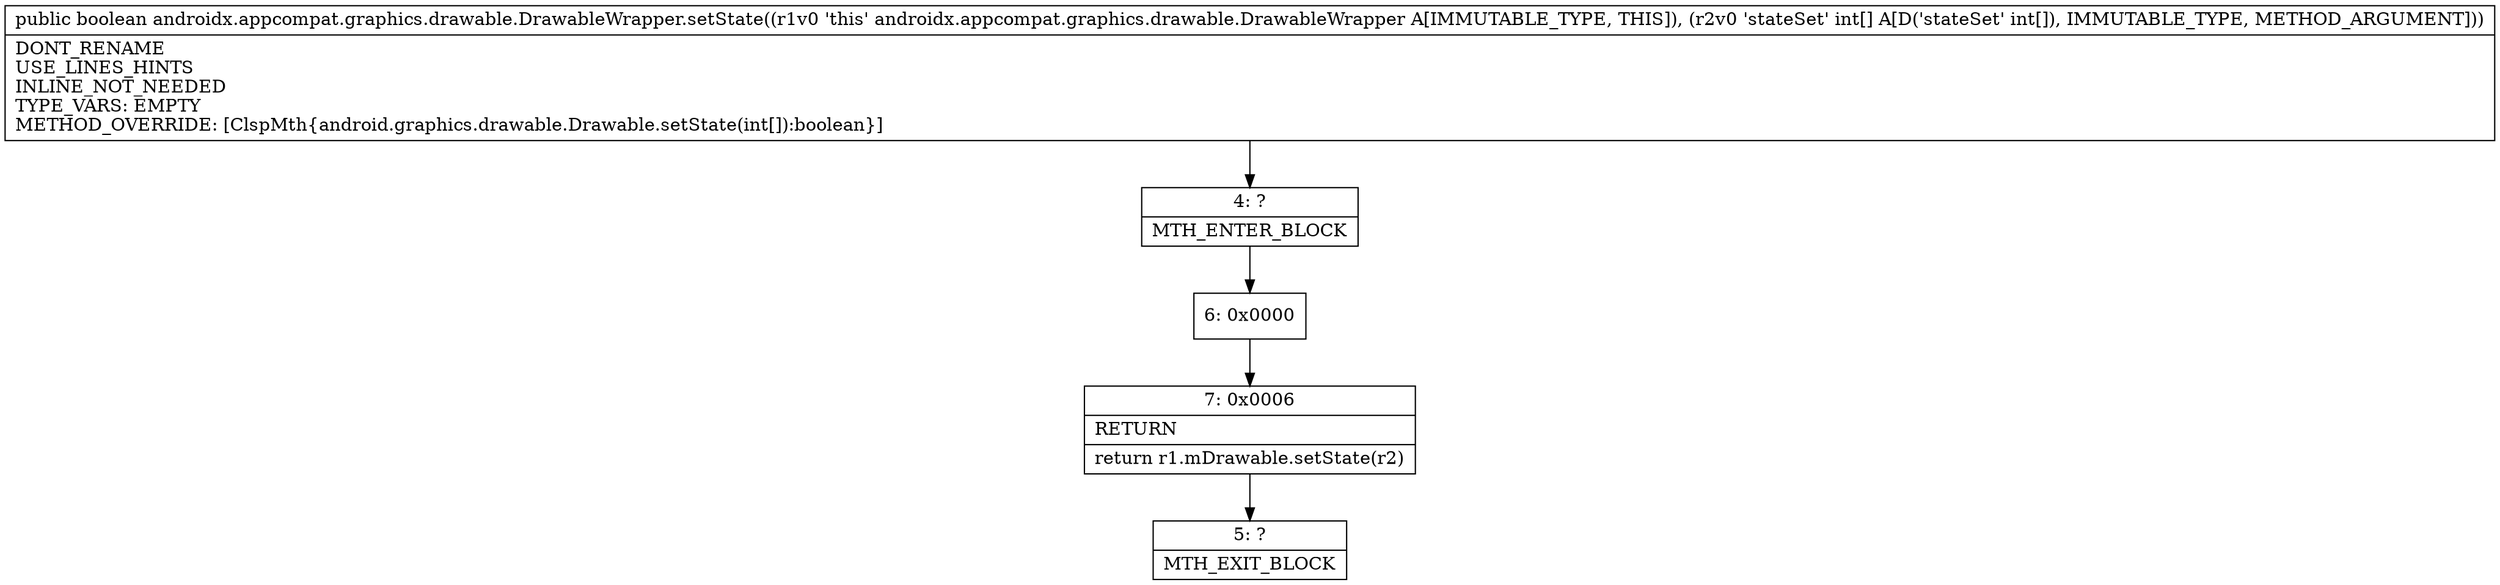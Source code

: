 digraph "CFG forandroidx.appcompat.graphics.drawable.DrawableWrapper.setState([I)Z" {
Node_4 [shape=record,label="{4\:\ ?|MTH_ENTER_BLOCK\l}"];
Node_6 [shape=record,label="{6\:\ 0x0000}"];
Node_7 [shape=record,label="{7\:\ 0x0006|RETURN\l|return r1.mDrawable.setState(r2)\l}"];
Node_5 [shape=record,label="{5\:\ ?|MTH_EXIT_BLOCK\l}"];
MethodNode[shape=record,label="{public boolean androidx.appcompat.graphics.drawable.DrawableWrapper.setState((r1v0 'this' androidx.appcompat.graphics.drawable.DrawableWrapper A[IMMUTABLE_TYPE, THIS]), (r2v0 'stateSet' int[] A[D('stateSet' int[]), IMMUTABLE_TYPE, METHOD_ARGUMENT]))  | DONT_RENAME\lUSE_LINES_HINTS\lINLINE_NOT_NEEDED\lTYPE_VARS: EMPTY\lMETHOD_OVERRIDE: [ClspMth\{android.graphics.drawable.Drawable.setState(int[]):boolean\}]\l}"];
MethodNode -> Node_4;Node_4 -> Node_6;
Node_6 -> Node_7;
Node_7 -> Node_5;
}

